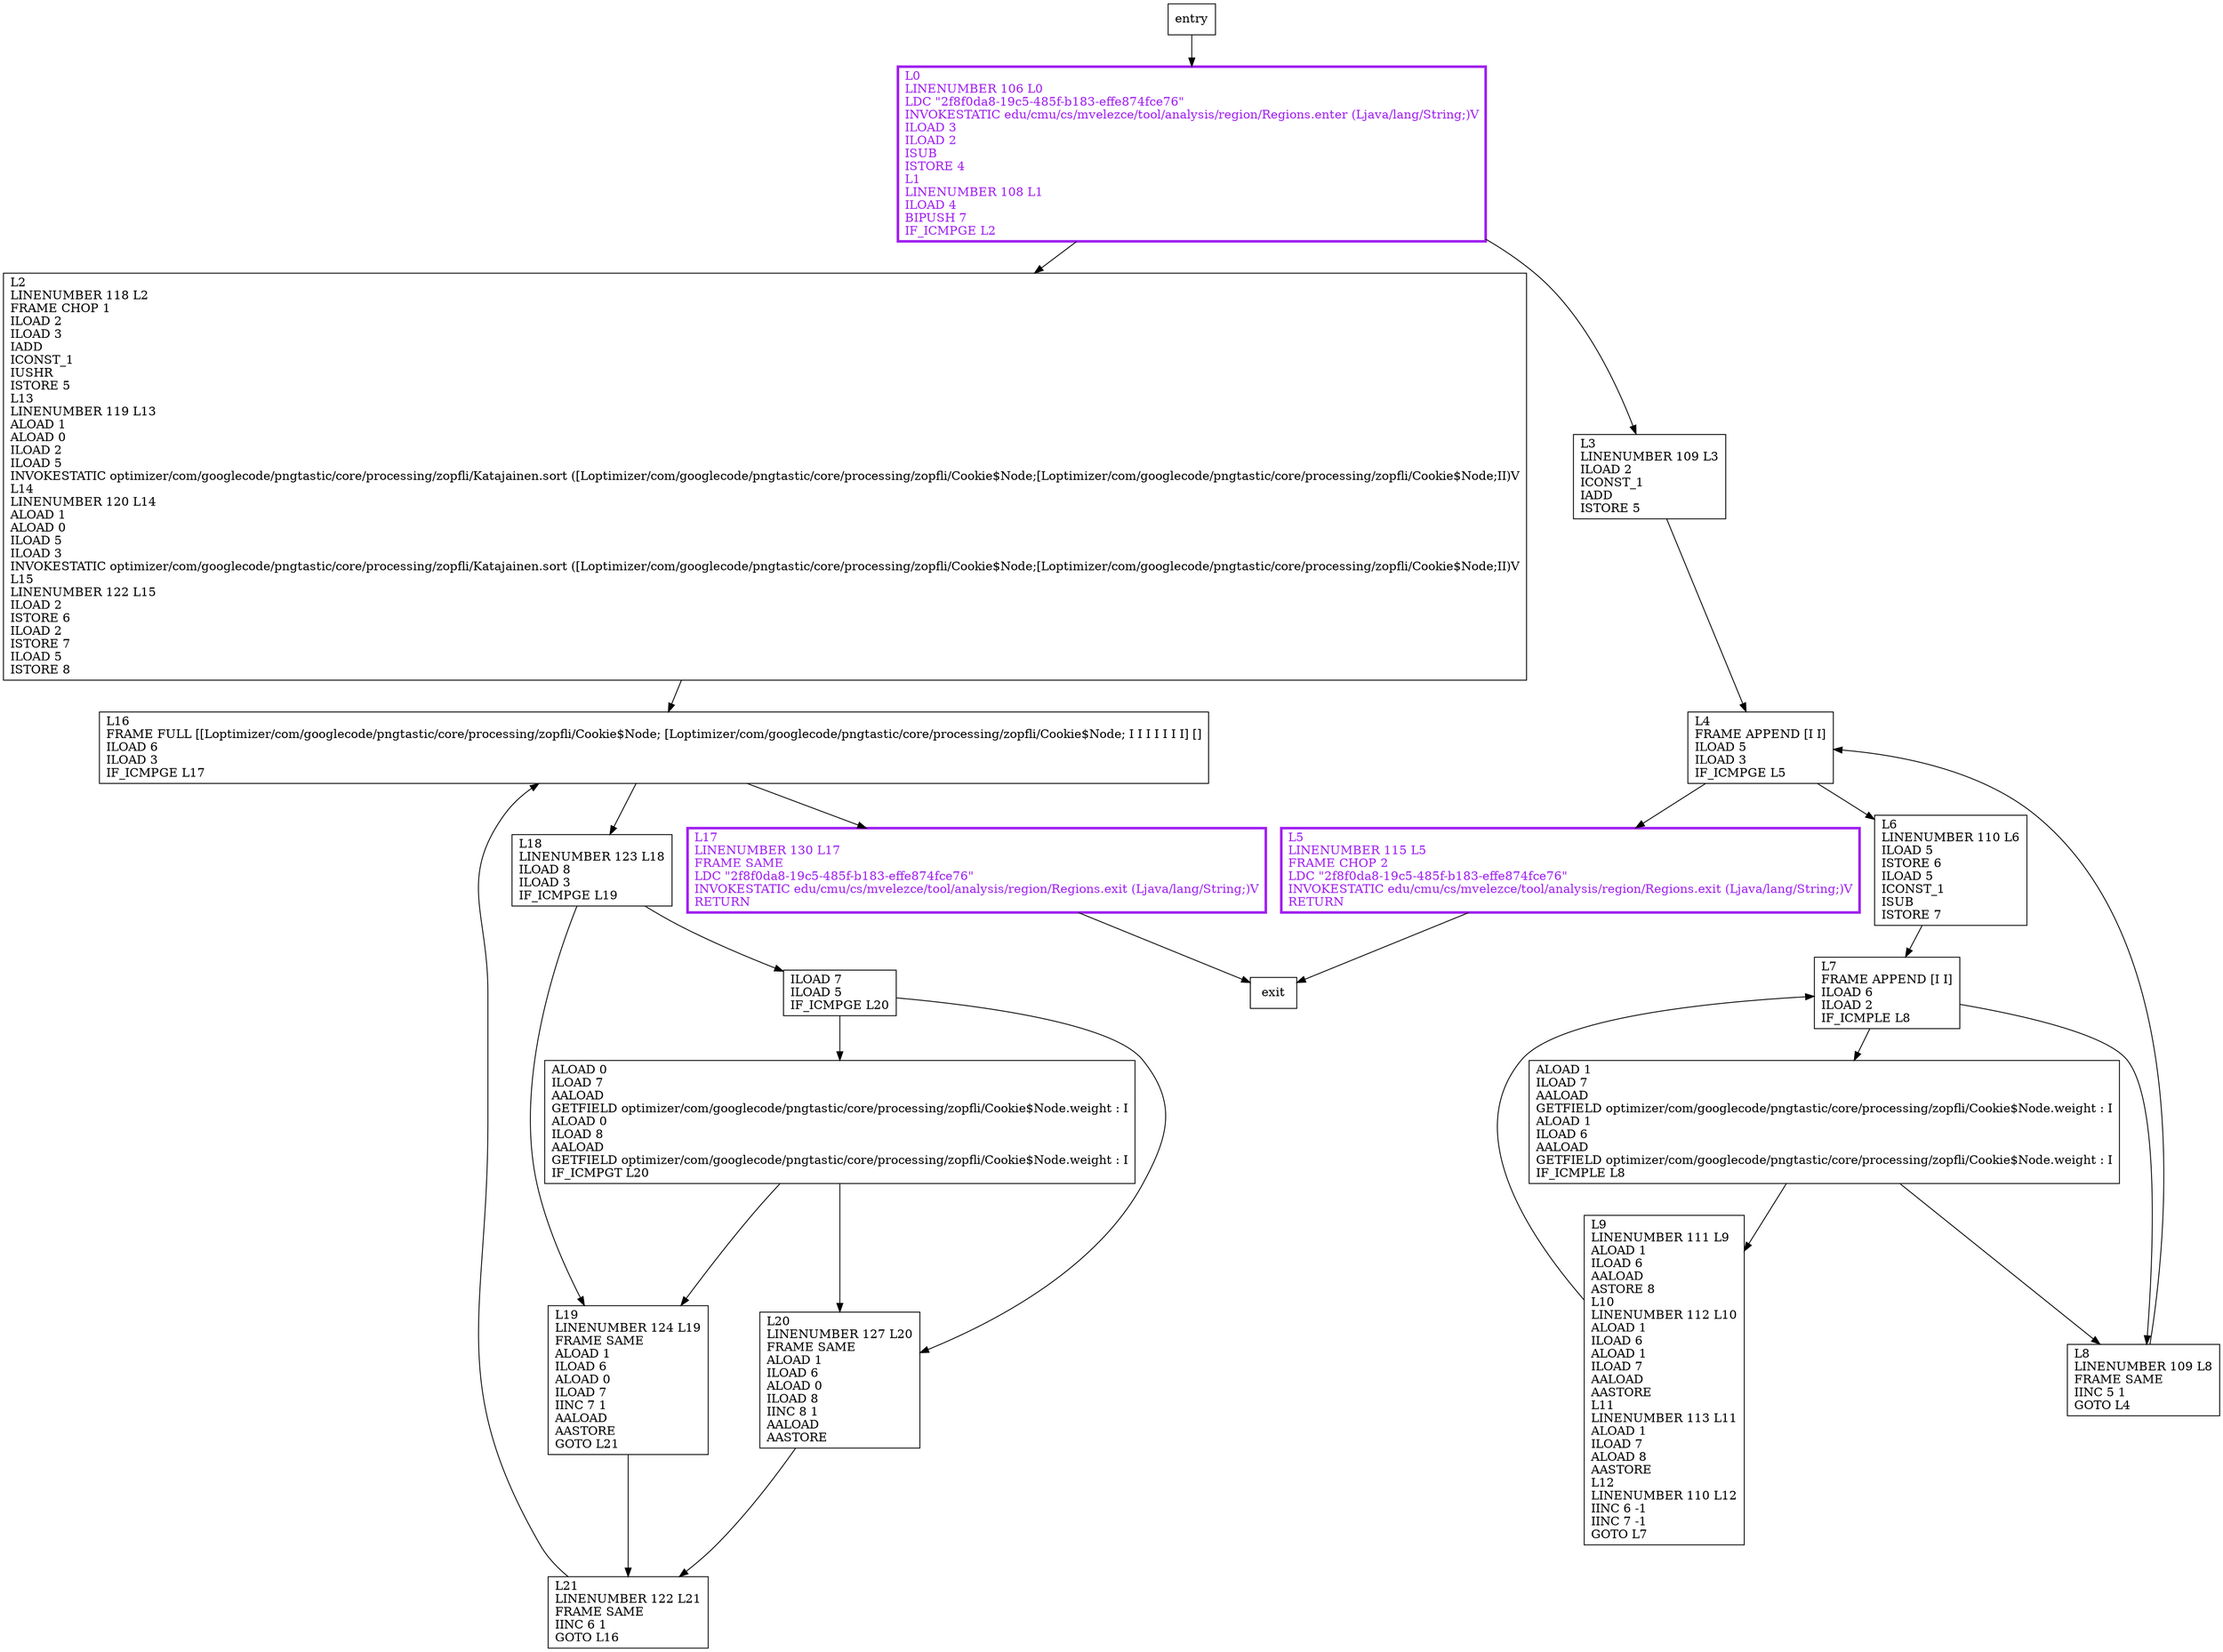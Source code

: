 digraph sort {
node [shape=record];
1556730832 [label="L17\lLINENUMBER 130 L17\lFRAME SAME\lLDC \"2f8f0da8-19c5-485f-b183-effe874fce76\"\lINVOKESTATIC edu/cmu/cs/mvelezce/tool/analysis/region/Regions.exit (Ljava/lang/String;)V\lRETURN\l"];
1214284410 [label="ALOAD 0\lILOAD 7\lAALOAD\lGETFIELD optimizer/com/googlecode/pngtastic/core/processing/zopfli/Cookie$Node.weight : I\lALOAD 0\lILOAD 8\lAALOAD\lGETFIELD optimizer/com/googlecode/pngtastic/core/processing/zopfli/Cookie$Node.weight : I\lIF_ICMPGT L20\l"];
2086673744 [label="L8\lLINENUMBER 109 L8\lFRAME SAME\lIINC 5 1\lGOTO L4\l"];
677144856 [label="L5\lLINENUMBER 115 L5\lFRAME CHOP 2\lLDC \"2f8f0da8-19c5-485f-b183-effe874fce76\"\lINVOKESTATIC edu/cmu/cs/mvelezce/tool/analysis/region/Regions.exit (Ljava/lang/String;)V\lRETURN\l"];
826245889 [label="L4\lFRAME APPEND [I I]\lILOAD 5\lILOAD 3\lIF_ICMPGE L5\l"];
130211746 [label="L18\lLINENUMBER 123 L18\lILOAD 8\lILOAD 3\lIF_ICMPGE L19\l"];
846014380 [label="L9\lLINENUMBER 111 L9\lALOAD 1\lILOAD 6\lAALOAD\lASTORE 8\lL10\lLINENUMBER 112 L10\lALOAD 1\lILOAD 6\lALOAD 1\lILOAD 7\lAALOAD\lAASTORE\lL11\lLINENUMBER 113 L11\lALOAD 1\lILOAD 7\lALOAD 8\lAASTORE\lL12\lLINENUMBER 110 L12\lIINC 6 -1\lIINC 7 -1\lGOTO L7\l"];
107075722 [label="L19\lLINENUMBER 124 L19\lFRAME SAME\lALOAD 1\lILOAD 6\lALOAD 0\lILOAD 7\lIINC 7 1\lAALOAD\lAASTORE\lGOTO L21\l"];
2023817059 [label="L6\lLINENUMBER 110 L6\lILOAD 5\lISTORE 6\lILOAD 5\lICONST_1\lISUB\lISTORE 7\l"];
2041742635 [label="ALOAD 1\lILOAD 7\lAALOAD\lGETFIELD optimizer/com/googlecode/pngtastic/core/processing/zopfli/Cookie$Node.weight : I\lALOAD 1\lILOAD 6\lAALOAD\lGETFIELD optimizer/com/googlecode/pngtastic/core/processing/zopfli/Cookie$Node.weight : I\lIF_ICMPLE L8\l"];
1259037900 [label="ILOAD 7\lILOAD 5\lIF_ICMPGE L20\l"];
1078834804 [label="L21\lLINENUMBER 122 L21\lFRAME SAME\lIINC 6 1\lGOTO L16\l"];
1116264846 [label="L2\lLINENUMBER 118 L2\lFRAME CHOP 1\lILOAD 2\lILOAD 3\lIADD\lICONST_1\lIUSHR\lISTORE 5\lL13\lLINENUMBER 119 L13\lALOAD 1\lALOAD 0\lILOAD 2\lILOAD 5\lINVOKESTATIC optimizer/com/googlecode/pngtastic/core/processing/zopfli/Katajainen.sort ([Loptimizer/com/googlecode/pngtastic/core/processing/zopfli/Cookie$Node;[Loptimizer/com/googlecode/pngtastic/core/processing/zopfli/Cookie$Node;II)V\lL14\lLINENUMBER 120 L14\lALOAD 1\lALOAD 0\lILOAD 5\lILOAD 3\lINVOKESTATIC optimizer/com/googlecode/pngtastic/core/processing/zopfli/Katajainen.sort ([Loptimizer/com/googlecode/pngtastic/core/processing/zopfli/Cookie$Node;[Loptimizer/com/googlecode/pngtastic/core/processing/zopfli/Cookie$Node;II)V\lL15\lLINENUMBER 122 L15\lILOAD 2\lISTORE 6\lILOAD 2\lISTORE 7\lILOAD 5\lISTORE 8\l"];
378693799 [label="L3\lLINENUMBER 109 L3\lILOAD 2\lICONST_1\lIADD\lISTORE 5\l"];
1506703662 [label="L20\lLINENUMBER 127 L20\lFRAME SAME\lALOAD 1\lILOAD 6\lALOAD 0\lILOAD 8\lIINC 8 1\lAALOAD\lAASTORE\l"];
1357944757 [label="L16\lFRAME FULL [[Loptimizer/com/googlecode/pngtastic/core/processing/zopfli/Cookie$Node; [Loptimizer/com/googlecode/pngtastic/core/processing/zopfli/Cookie$Node; I I I I I I I] []\lILOAD 6\lILOAD 3\lIF_ICMPGE L17\l"];
1654015823 [label="L0\lLINENUMBER 106 L0\lLDC \"2f8f0da8-19c5-485f-b183-effe874fce76\"\lINVOKESTATIC edu/cmu/cs/mvelezce/tool/analysis/region/Regions.enter (Ljava/lang/String;)V\lILOAD 3\lILOAD 2\lISUB\lISTORE 4\lL1\lLINENUMBER 108 L1\lILOAD 4\lBIPUSH 7\lIF_ICMPGE L2\l"];
1296670053 [label="L7\lFRAME APPEND [I I]\lILOAD 6\lILOAD 2\lIF_ICMPLE L8\l"];
entry;
exit;
1556730832 -> exit;
1214284410 -> 107075722;
1214284410 -> 1506703662;
2086673744 -> 826245889;
677144856 -> exit;
826245889 -> 2023817059;
826245889 -> 677144856;
130211746 -> 107075722;
130211746 -> 1259037900;
846014380 -> 1296670053;
entry -> 1654015823;
107075722 -> 1078834804;
2023817059 -> 1296670053;
2041742635 -> 2086673744;
2041742635 -> 846014380;
1259037900 -> 1214284410;
1259037900 -> 1506703662;
1078834804 -> 1357944757;
1116264846 -> 1357944757;
378693799 -> 826245889;
1506703662 -> 1078834804;
1357944757 -> 1556730832;
1357944757 -> 130211746;
1654015823 -> 1116264846;
1654015823 -> 378693799;
1296670053 -> 2086673744;
1296670053 -> 2041742635;
1556730832[fontcolor="purple", penwidth=3, color="purple"];
677144856[fontcolor="purple", penwidth=3, color="purple"];
1654015823[fontcolor="purple", penwidth=3, color="purple"];
}
